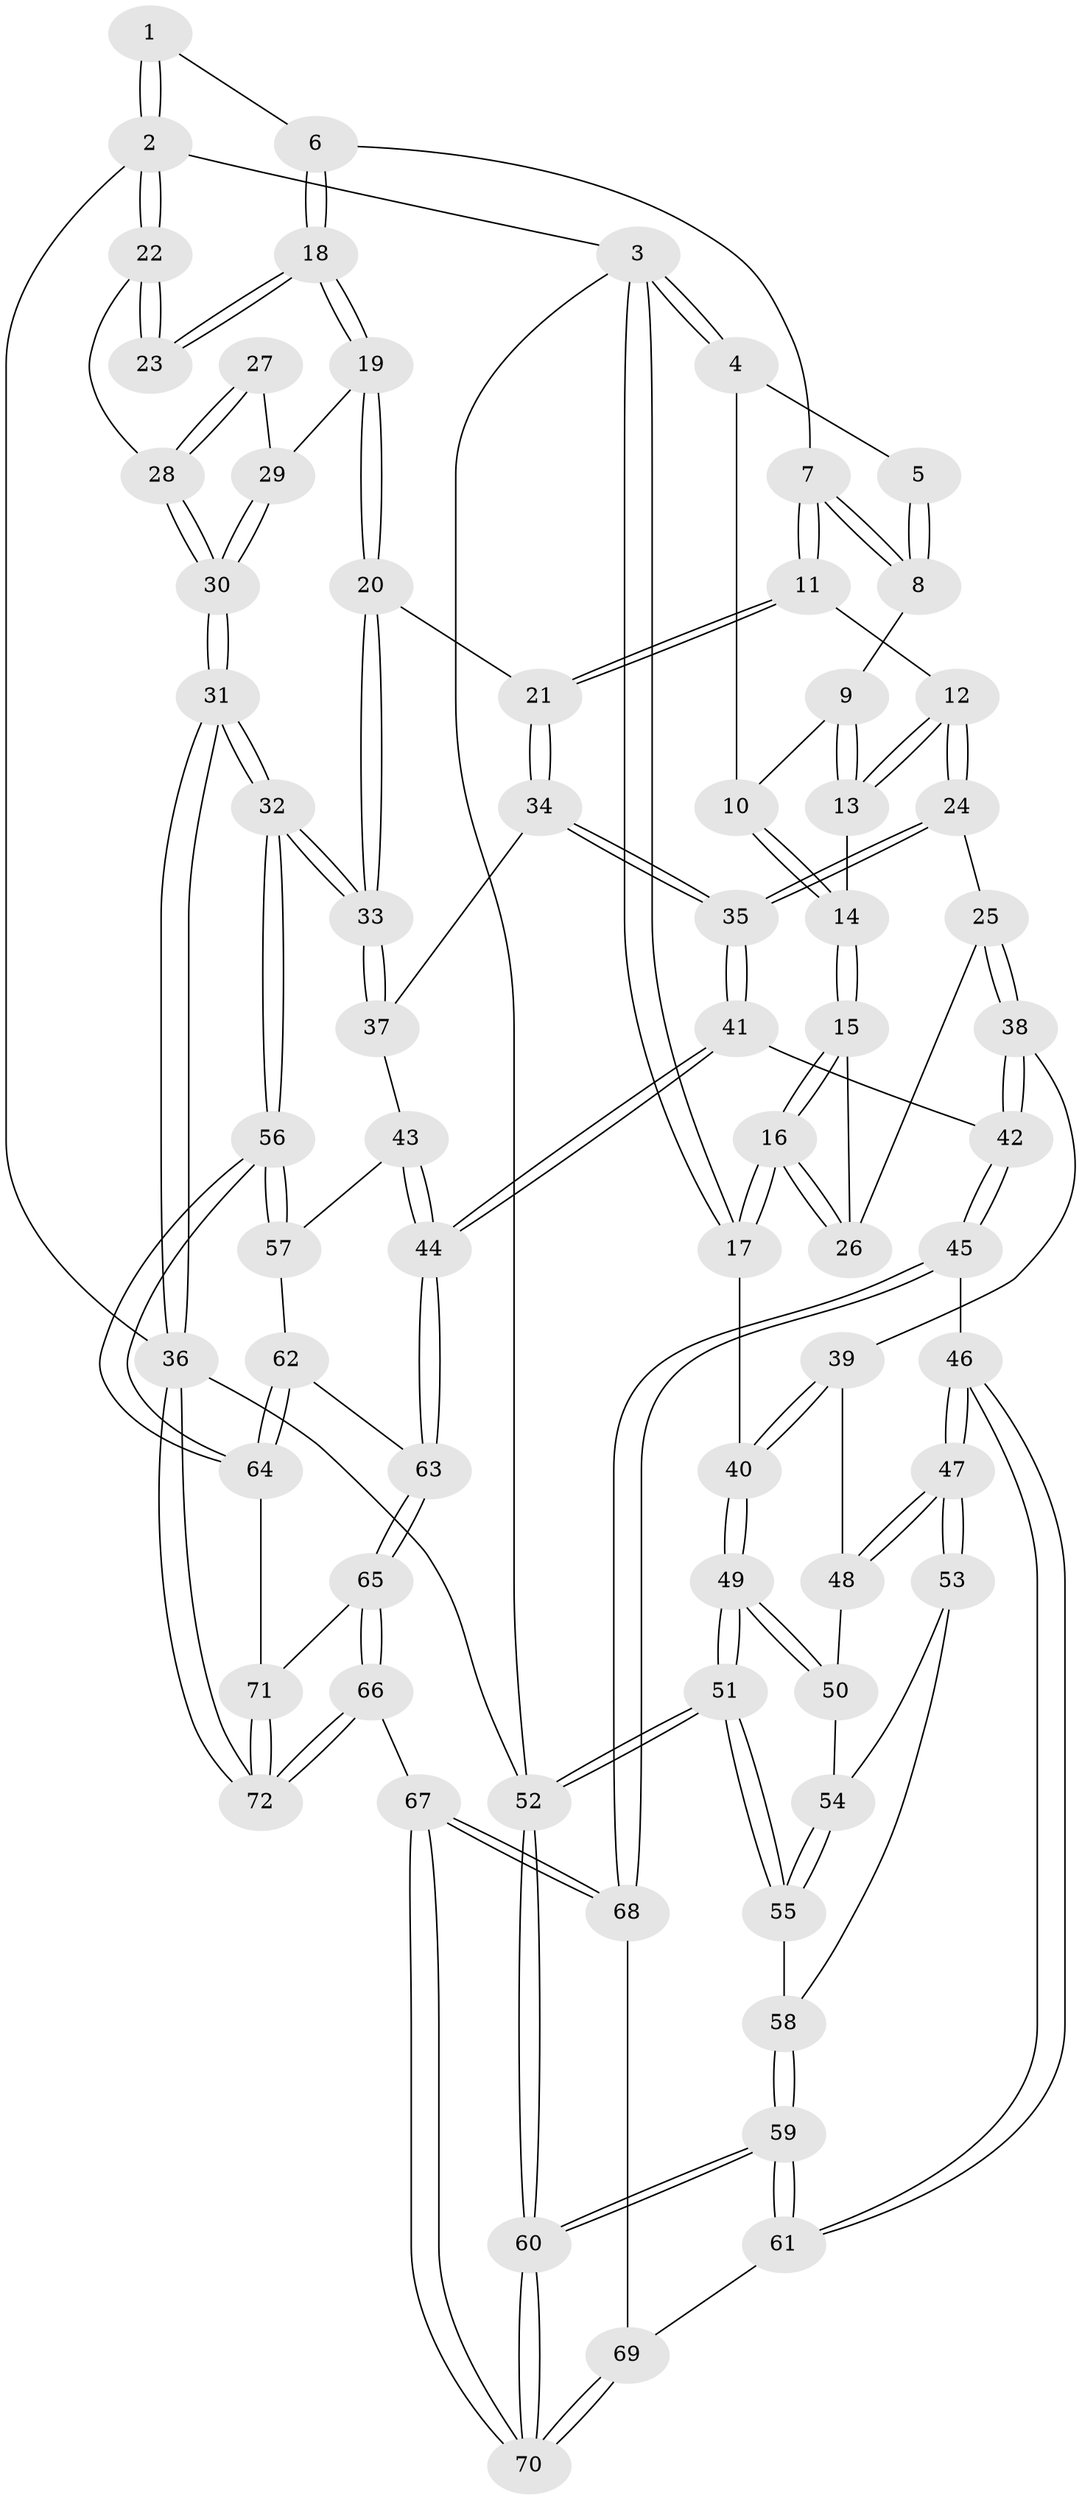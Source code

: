 // Generated by graph-tools (version 1.1) at 2025/11/02/27/25 16:11:58]
// undirected, 72 vertices, 177 edges
graph export_dot {
graph [start="1"]
  node [color=gray90,style=filled];
  1 [pos="+0.9803173784606226+0"];
  2 [pos="+1+0"];
  3 [pos="+0+0"];
  4 [pos="+0+0"];
  5 [pos="+0.520982588337057+0"];
  6 [pos="+0.7290871220864327+0.2423830470893402"];
  7 [pos="+0.5805035176778361+0.2307780427549992"];
  8 [pos="+0.4871354883916248+0.12528250205253733"];
  9 [pos="+0.4715357423747667+0.13185792700298452"];
  10 [pos="+0.25979719604658097+0.2101740658980554"];
  11 [pos="+0.5138272925795851+0.40951467781976164"];
  12 [pos="+0.47516867315479633+0.4258487668375672"];
  13 [pos="+0.4062382965404433+0.36178184969085453"];
  14 [pos="+0.24841464366360932+0.24713575276698801"];
  15 [pos="+0.24334794236652002+0.2540221929122558"];
  16 [pos="+0+0.3972405669294494"];
  17 [pos="+0+0.414078564598071"];
  18 [pos="+0.7884892648675981+0.3140108244345528"];
  19 [pos="+0.7822785691120306+0.4062201640737665"];
  20 [pos="+0.7782502848382384+0.4182688246932639"];
  21 [pos="+0.6518988163816037+0.5063717518407543"];
  22 [pos="+1+0.09633902980924762"];
  23 [pos="+0.8056275309146804+0.31095206238593903"];
  24 [pos="+0.45286143795601697+0.4529174051521788"];
  25 [pos="+0.2899664281402481+0.5252362229853474"];
  26 [pos="+0.2606339854281293+0.4574907565632072"];
  27 [pos="+0.9423525619587961+0.3828526356284907"];
  28 [pos="+1+0.1387407249284163"];
  29 [pos="+0.9493912052663633+0.4427745040604922"];
  30 [pos="+1+0.6161729302389801"];
  31 [pos="+1+0.7683271410359832"];
  32 [pos="+1+0.7604726162924241"];
  33 [pos="+0.9171937068198845+0.6433740692443525"];
  34 [pos="+0.6497503695533383+0.5534806631606666"];
  35 [pos="+0.512592787336391+0.675171442149197"];
  36 [pos="+1+1"];
  37 [pos="+0.7023789720503927+0.6083312805896974"];
  38 [pos="+0.2821595355945052+0.547800950984356"];
  39 [pos="+0.2644930234611557+0.5523047386813275"];
  40 [pos="+0+0.4300908300483226"];
  41 [pos="+0.4781820528065362+0.7511018189793003"];
  42 [pos="+0.37352732483220447+0.7521772222034149"];
  43 [pos="+0.6914101146874153+0.7202212523967796"];
  44 [pos="+0.4921772577378608+0.7625324659727564"];
  45 [pos="+0.3286955935777574+0.7920639325374672"];
  46 [pos="+0.2912453060002266+0.809838614303405"];
  47 [pos="+0.23548324352235736+0.7778458529373838"];
  48 [pos="+0.1504228694931684+0.6277297466724424"];
  49 [pos="+0+0.5177202363482332"];
  50 [pos="+0.04138769938168819+0.6550084706569589"];
  51 [pos="+0+0.8497647279967823"];
  52 [pos="+0+1"];
  53 [pos="+0.08470033463630801+0.7293490361236464"];
  54 [pos="+0.047093050674651464+0.6664533832054074"];
  55 [pos="+0.00045032998939685656+0.805904852315282"];
  56 [pos="+1+0.7748029169287147"];
  57 [pos="+0.7817521285380585+0.7858852133858089"];
  58 [pos="+0.06844935271772501+0.8174274619315226"];
  59 [pos="+0.09418430432789802+0.9125693442567363"];
  60 [pos="+0+1"];
  61 [pos="+0.25348209723410114+0.8591447111960806"];
  62 [pos="+0.7018648870133875+0.8485889169500611"];
  63 [pos="+0.5595167126232077+0.8715130360978245"];
  64 [pos="+0.744469117801397+0.9606708411493652"];
  65 [pos="+0.5601581864994416+0.8853797693976116"];
  66 [pos="+0.5117610382993986+1"];
  67 [pos="+0.49897885137585335+1"];
  68 [pos="+0.4841057378648302+1"];
  69 [pos="+0.2574266169888698+0.8998481756680196"];
  70 [pos="+0.17650435496187972+1"];
  71 [pos="+0.7407056737116743+0.9692643901364147"];
  72 [pos="+0.7223426338954265+1"];
  1 -- 2;
  1 -- 2;
  1 -- 6;
  2 -- 3;
  2 -- 22;
  2 -- 22;
  2 -- 36;
  3 -- 4;
  3 -- 4;
  3 -- 17;
  3 -- 17;
  3 -- 52;
  4 -- 5;
  4 -- 10;
  5 -- 8;
  5 -- 8;
  6 -- 7;
  6 -- 18;
  6 -- 18;
  7 -- 8;
  7 -- 8;
  7 -- 11;
  7 -- 11;
  8 -- 9;
  9 -- 10;
  9 -- 13;
  9 -- 13;
  10 -- 14;
  10 -- 14;
  11 -- 12;
  11 -- 21;
  11 -- 21;
  12 -- 13;
  12 -- 13;
  12 -- 24;
  12 -- 24;
  13 -- 14;
  14 -- 15;
  14 -- 15;
  15 -- 16;
  15 -- 16;
  15 -- 26;
  16 -- 17;
  16 -- 17;
  16 -- 26;
  16 -- 26;
  17 -- 40;
  18 -- 19;
  18 -- 19;
  18 -- 23;
  18 -- 23;
  19 -- 20;
  19 -- 20;
  19 -- 29;
  20 -- 21;
  20 -- 33;
  20 -- 33;
  21 -- 34;
  21 -- 34;
  22 -- 23;
  22 -- 23;
  22 -- 28;
  24 -- 25;
  24 -- 35;
  24 -- 35;
  25 -- 26;
  25 -- 38;
  25 -- 38;
  27 -- 28;
  27 -- 28;
  27 -- 29;
  28 -- 30;
  28 -- 30;
  29 -- 30;
  29 -- 30;
  30 -- 31;
  30 -- 31;
  31 -- 32;
  31 -- 32;
  31 -- 36;
  31 -- 36;
  32 -- 33;
  32 -- 33;
  32 -- 56;
  32 -- 56;
  33 -- 37;
  33 -- 37;
  34 -- 35;
  34 -- 35;
  34 -- 37;
  35 -- 41;
  35 -- 41;
  36 -- 72;
  36 -- 72;
  36 -- 52;
  37 -- 43;
  38 -- 39;
  38 -- 42;
  38 -- 42;
  39 -- 40;
  39 -- 40;
  39 -- 48;
  40 -- 49;
  40 -- 49;
  41 -- 42;
  41 -- 44;
  41 -- 44;
  42 -- 45;
  42 -- 45;
  43 -- 44;
  43 -- 44;
  43 -- 57;
  44 -- 63;
  44 -- 63;
  45 -- 46;
  45 -- 68;
  45 -- 68;
  46 -- 47;
  46 -- 47;
  46 -- 61;
  46 -- 61;
  47 -- 48;
  47 -- 48;
  47 -- 53;
  47 -- 53;
  48 -- 50;
  49 -- 50;
  49 -- 50;
  49 -- 51;
  49 -- 51;
  50 -- 54;
  51 -- 52;
  51 -- 52;
  51 -- 55;
  51 -- 55;
  52 -- 60;
  52 -- 60;
  53 -- 54;
  53 -- 58;
  54 -- 55;
  54 -- 55;
  55 -- 58;
  56 -- 57;
  56 -- 57;
  56 -- 64;
  56 -- 64;
  57 -- 62;
  58 -- 59;
  58 -- 59;
  59 -- 60;
  59 -- 60;
  59 -- 61;
  59 -- 61;
  60 -- 70;
  60 -- 70;
  61 -- 69;
  62 -- 63;
  62 -- 64;
  62 -- 64;
  63 -- 65;
  63 -- 65;
  64 -- 71;
  65 -- 66;
  65 -- 66;
  65 -- 71;
  66 -- 67;
  66 -- 72;
  66 -- 72;
  67 -- 68;
  67 -- 68;
  67 -- 70;
  67 -- 70;
  68 -- 69;
  69 -- 70;
  69 -- 70;
  71 -- 72;
  71 -- 72;
}
